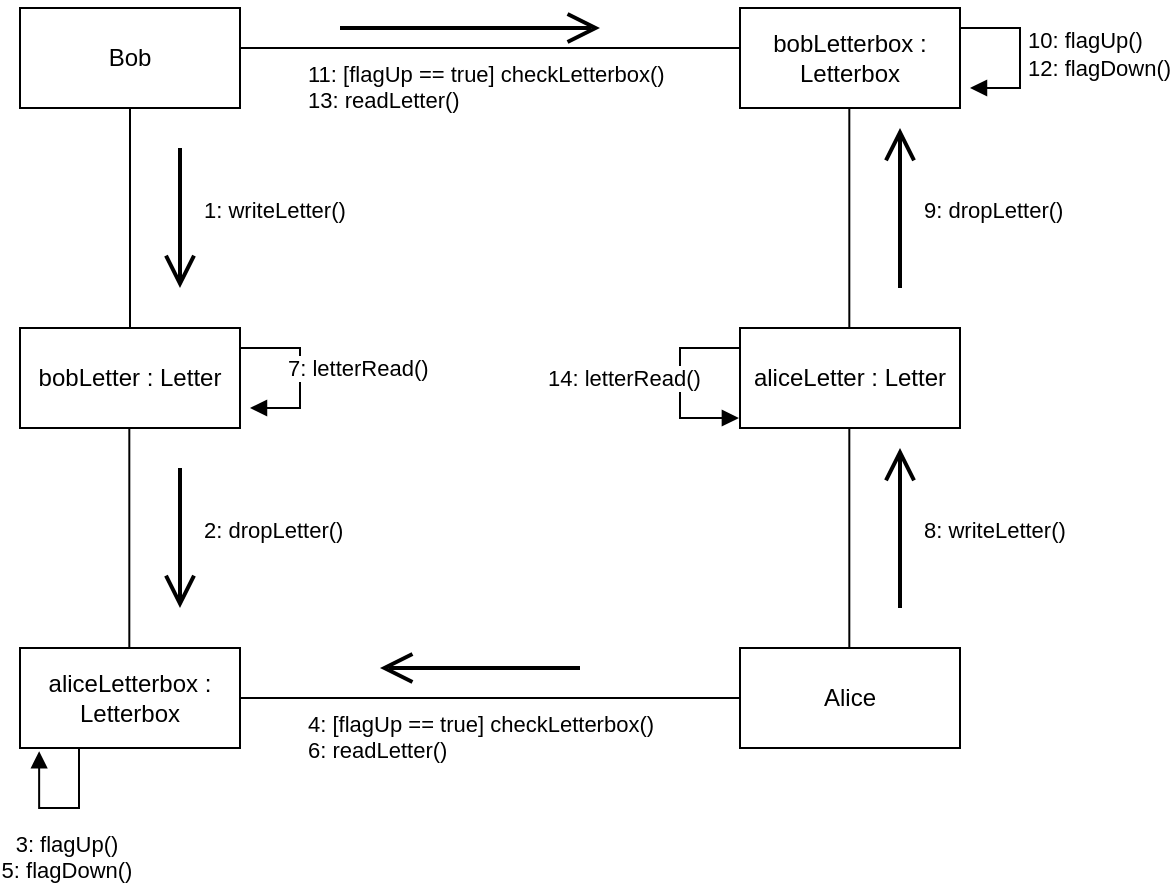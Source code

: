 <mxfile version="21.7.4" type="github">
  <diagram name="Page-1" id="OEzqkwCbrrqwPaQeRR6Q">
    <mxGraphModel dx="1114" dy="705" grid="1" gridSize="10" guides="1" tooltips="1" connect="1" arrows="1" fold="1" page="1" pageScale="1" pageWidth="827" pageHeight="1169" math="0" shadow="0">
      <root>
        <mxCell id="0" />
        <mxCell id="1" parent="0" />
        <mxCell id="gZjHHNIbcdEhtly7ocMf-1" value="Bob" style="html=1;whiteSpace=wrap;" parent="1" vertex="1">
          <mxGeometry x="40" y="40" width="110" height="50" as="geometry" />
        </mxCell>
        <mxCell id="gZjHHNIbcdEhtly7ocMf-2" value="bobLetter : Letter" style="html=1;whiteSpace=wrap;" parent="1" vertex="1">
          <mxGeometry x="40" y="200" width="110" height="50" as="geometry" />
        </mxCell>
        <mxCell id="gZjHHNIbcdEhtly7ocMf-5" value="1: writeLetter()" style="endArrow=none;html=1;endSize=12;startArrow=none;startSize=14;startFill=0;edgeStyle=orthogonalEdgeStyle;align=left;verticalAlign=bottom;rounded=0;exitX=0.5;exitY=1;exitDx=0;exitDy=0;strokeColor=default;endFill=0;" parent="1" source="gZjHHNIbcdEhtly7ocMf-1" target="gZjHHNIbcdEhtly7ocMf-2" edge="1">
          <mxGeometry x="0.091" y="35" relative="1" as="geometry">
            <mxPoint x="50" y="130" as="sourcePoint" />
            <mxPoint x="210" y="130" as="targetPoint" />
            <mxPoint as="offset" />
          </mxGeometry>
        </mxCell>
        <mxCell id="gZjHHNIbcdEhtly7ocMf-7" value="aliceLetterbox : Letterbox" style="html=1;whiteSpace=wrap;" parent="1" vertex="1">
          <mxGeometry x="40" y="360" width="110" height="50" as="geometry" />
        </mxCell>
        <mxCell id="gZjHHNIbcdEhtly7ocMf-8" value="2: dropLetter()" style="endArrow=none;html=1;endSize=12;startArrow=none;startSize=14;startFill=0;edgeStyle=orthogonalEdgeStyle;align=left;verticalAlign=bottom;rounded=0;exitX=0.5;exitY=1;exitDx=0;exitDy=0;strokeColor=default;endFill=0;" parent="1" edge="1">
          <mxGeometry x="0.091" y="35" relative="1" as="geometry">
            <mxPoint x="94.66" y="250" as="sourcePoint" />
            <mxPoint x="94.66" y="360" as="targetPoint" />
            <mxPoint as="offset" />
          </mxGeometry>
        </mxCell>
        <mxCell id="gZjHHNIbcdEhtly7ocMf-9" value="Alice" style="html=1;whiteSpace=wrap;" parent="1" vertex="1">
          <mxGeometry x="400" y="360" width="110" height="50" as="geometry" />
        </mxCell>
        <mxCell id="gZjHHNIbcdEhtly7ocMf-10" value="4: [flagUp == true] checkLetterbox()&lt;br&gt;6: readLetter()" style="endArrow=none;html=1;endSize=12;startArrow=none;startSize=14;startFill=0;edgeStyle=orthogonalEdgeStyle;align=left;verticalAlign=bottom;rounded=0;strokeColor=default;endFill=0;entryX=0;entryY=0.5;entryDx=0;entryDy=0;" parent="1" source="gZjHHNIbcdEhtly7ocMf-7" target="gZjHHNIbcdEhtly7ocMf-9" edge="1">
          <mxGeometry x="-0.75" y="-35" relative="1" as="geometry">
            <mxPoint x="170" y="390" as="sourcePoint" />
            <mxPoint x="317" y="390" as="targetPoint" />
            <mxPoint as="offset" />
          </mxGeometry>
        </mxCell>
        <mxCell id="gZjHHNIbcdEhtly7ocMf-13" value="3: flagUp()&lt;br&gt;5: flagDown()" style="html=1;verticalAlign=bottom;endArrow=block;edgeStyle=elbowEdgeStyle;elbow=vertical;curved=0;rounded=0;exitX=0.25;exitY=1;exitDx=0;exitDy=0;entryX=0.087;entryY=1.032;entryDx=0;entryDy=0;entryPerimeter=0;endFill=1;" parent="1" target="gZjHHNIbcdEhtly7ocMf-7" edge="1">
          <mxGeometry x="-0.056" y="40" relative="1" as="geometry">
            <mxPoint x="69.5" y="410.0" as="sourcePoint" />
            <mxPoint x="40.91" y="412.6" as="targetPoint" />
            <Array as="points">
              <mxPoint x="60" y="440" />
            </Array>
            <mxPoint as="offset" />
          </mxGeometry>
        </mxCell>
        <mxCell id="gZjHHNIbcdEhtly7ocMf-15" value="" style="endArrow=open;endFill=1;endSize=12;html=1;rounded=0;strokeWidth=2;" parent="1" edge="1">
          <mxGeometry width="160" relative="1" as="geometry">
            <mxPoint x="120" y="110" as="sourcePoint" />
            <mxPoint x="120" y="180" as="targetPoint" />
          </mxGeometry>
        </mxCell>
        <mxCell id="gZjHHNIbcdEhtly7ocMf-16" value="" style="endArrow=open;endFill=1;endSize=12;html=1;rounded=0;strokeWidth=2;" parent="1" edge="1">
          <mxGeometry width="160" relative="1" as="geometry">
            <mxPoint x="120" y="270" as="sourcePoint" />
            <mxPoint x="120" y="340" as="targetPoint" />
          </mxGeometry>
        </mxCell>
        <mxCell id="gZjHHNIbcdEhtly7ocMf-17" value="" style="endArrow=open;endFill=1;endSize=12;html=1;rounded=0;strokeWidth=2;" parent="1" edge="1">
          <mxGeometry width="160" relative="1" as="geometry">
            <mxPoint x="320" y="370" as="sourcePoint" />
            <mxPoint x="220" y="370" as="targetPoint" />
          </mxGeometry>
        </mxCell>
        <mxCell id="gZjHHNIbcdEhtly7ocMf-19" value="7: letterRead()" style="html=1;align=left;spacingLeft=2;endArrow=block;rounded=0;edgeStyle=orthogonalEdgeStyle;curved=0;rounded=0;" parent="1" edge="1">
          <mxGeometry x="-0.059" y="-10" relative="1" as="geometry">
            <mxPoint x="150" y="210" as="sourcePoint" />
            <Array as="points">
              <mxPoint x="180" y="240" />
            </Array>
            <mxPoint x="155" y="240" as="targetPoint" />
            <mxPoint as="offset" />
          </mxGeometry>
        </mxCell>
        <mxCell id="gZjHHNIbcdEhtly7ocMf-21" value="aliceLetter : Letter" style="html=1;whiteSpace=wrap;" parent="1" vertex="1">
          <mxGeometry x="400" y="200" width="110" height="50" as="geometry" />
        </mxCell>
        <mxCell id="gZjHHNIbcdEhtly7ocMf-22" value="8: writeLetter()" style="endArrow=none;html=1;endSize=12;startArrow=none;startSize=14;startFill=0;edgeStyle=orthogonalEdgeStyle;align=left;verticalAlign=bottom;rounded=0;exitX=0.5;exitY=1;exitDx=0;exitDy=0;strokeColor=default;endFill=0;" parent="1" edge="1">
          <mxGeometry x="0.091" y="35" relative="1" as="geometry">
            <mxPoint x="454.66" y="250" as="sourcePoint" />
            <mxPoint x="454.66" y="360" as="targetPoint" />
            <mxPoint as="offset" />
          </mxGeometry>
        </mxCell>
        <mxCell id="gZjHHNIbcdEhtly7ocMf-23" value="" style="endArrow=open;endFill=1;endSize=12;html=1;rounded=0;strokeWidth=2;" parent="1" edge="1">
          <mxGeometry width="160" relative="1" as="geometry">
            <mxPoint x="480" y="340" as="sourcePoint" />
            <mxPoint x="480" y="260" as="targetPoint" />
          </mxGeometry>
        </mxCell>
        <mxCell id="gZjHHNIbcdEhtly7ocMf-24" value="bobLetterbox : Letterbox" style="html=1;whiteSpace=wrap;" parent="1" vertex="1">
          <mxGeometry x="400" y="40" width="110" height="50" as="geometry" />
        </mxCell>
        <mxCell id="gZjHHNIbcdEhtly7ocMf-25" value="9: dropLetter()" style="endArrow=none;html=1;endSize=12;startArrow=none;startSize=14;startFill=0;edgeStyle=orthogonalEdgeStyle;align=left;verticalAlign=bottom;rounded=0;exitX=0.5;exitY=1;exitDx=0;exitDy=0;strokeColor=default;endFill=0;" parent="1" edge="1">
          <mxGeometry x="0.091" y="35" relative="1" as="geometry">
            <mxPoint x="454.66" y="90" as="sourcePoint" />
            <mxPoint x="454.66" y="200" as="targetPoint" />
            <mxPoint as="offset" />
          </mxGeometry>
        </mxCell>
        <mxCell id="gZjHHNIbcdEhtly7ocMf-26" value="" style="endArrow=open;endFill=1;endSize=12;html=1;rounded=0;strokeWidth=2;" parent="1" edge="1">
          <mxGeometry width="160" relative="1" as="geometry">
            <mxPoint x="480" y="180" as="sourcePoint" />
            <mxPoint x="480" y="100" as="targetPoint" />
          </mxGeometry>
        </mxCell>
        <mxCell id="gZjHHNIbcdEhtly7ocMf-27" value="11: [flagUp == true] checkLetterbox()&lt;br&gt;13: readLetter()" style="endArrow=none;html=1;endSize=12;startArrow=none;startSize=14;startFill=0;edgeStyle=orthogonalEdgeStyle;align=left;verticalAlign=bottom;rounded=0;strokeColor=default;endFill=0;entryX=0;entryY=0.5;entryDx=0;entryDy=0;" parent="1" edge="1">
          <mxGeometry x="-0.749" y="-35" relative="1" as="geometry">
            <mxPoint x="150" y="60" as="sourcePoint" />
            <mxPoint x="400" y="60" as="targetPoint" />
            <mxPoint as="offset" />
          </mxGeometry>
        </mxCell>
        <mxCell id="gZjHHNIbcdEhtly7ocMf-28" value="" style="endArrow=open;endFill=1;endSize=12;html=1;rounded=0;strokeWidth=2;" parent="1" edge="1">
          <mxGeometry width="160" relative="1" as="geometry">
            <mxPoint x="200" y="50" as="sourcePoint" />
            <mxPoint x="330" y="50" as="targetPoint" />
          </mxGeometry>
        </mxCell>
        <mxCell id="gZjHHNIbcdEhtly7ocMf-29" value="14: letterRead()" style="html=1;align=left;spacingLeft=2;endArrow=block;rounded=0;edgeStyle=orthogonalEdgeStyle;curved=0;rounded=0;exitX=0;exitY=0.2;exitDx=0;exitDy=0;exitPerimeter=0;entryX=-0.005;entryY=0.9;entryDx=0;entryDy=0;entryPerimeter=0;" parent="1" source="gZjHHNIbcdEhtly7ocMf-21" target="gZjHHNIbcdEhtly7ocMf-21" edge="1">
          <mxGeometry x="-0.047" y="-70" relative="1" as="geometry">
            <mxPoint x="380" y="200" as="sourcePoint" />
            <Array as="points">
              <mxPoint x="370" y="210" />
              <mxPoint x="370" y="245" />
            </Array>
            <mxPoint x="380" y="290" as="targetPoint" />
            <mxPoint as="offset" />
          </mxGeometry>
        </mxCell>
        <mxCell id="gZjHHNIbcdEhtly7ocMf-35" value="10: flagUp()&lt;br&gt;12: flagDown()" style="html=1;align=left;spacingLeft=2;endArrow=block;rounded=0;edgeStyle=orthogonalEdgeStyle;curved=0;rounded=0;" parent="1" edge="1">
          <mxGeometry x="0.007" relative="1" as="geometry">
            <mxPoint x="510" y="50" as="sourcePoint" />
            <Array as="points">
              <mxPoint x="540" y="80" />
            </Array>
            <mxPoint x="515" y="80.0" as="targetPoint" />
            <mxPoint as="offset" />
          </mxGeometry>
        </mxCell>
      </root>
    </mxGraphModel>
  </diagram>
</mxfile>
